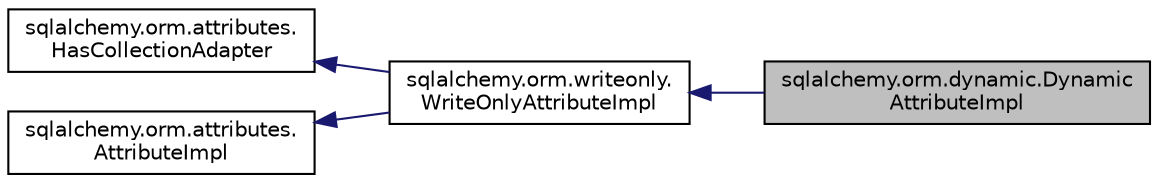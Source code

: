 digraph "sqlalchemy.orm.dynamic.DynamicAttributeImpl"
{
 // LATEX_PDF_SIZE
  edge [fontname="Helvetica",fontsize="10",labelfontname="Helvetica",labelfontsize="10"];
  node [fontname="Helvetica",fontsize="10",shape=record];
  rankdir="LR";
  Node1 [label="sqlalchemy.orm.dynamic.Dynamic\lAttributeImpl",height=0.2,width=0.4,color="black", fillcolor="grey75", style="filled", fontcolor="black",tooltip=" "];
  Node2 -> Node1 [dir="back",color="midnightblue",fontsize="10",style="solid",fontname="Helvetica"];
  Node2 [label="sqlalchemy.orm.writeonly.\lWriteOnlyAttributeImpl",height=0.2,width=0.4,color="black", fillcolor="white", style="filled",URL="$classsqlalchemy_1_1orm_1_1writeonly_1_1WriteOnlyAttributeImpl.html",tooltip=" "];
  Node3 -> Node2 [dir="back",color="midnightblue",fontsize="10",style="solid",fontname="Helvetica"];
  Node3 [label="sqlalchemy.orm.attributes.\lHasCollectionAdapter",height=0.2,width=0.4,color="black", fillcolor="white", style="filled",URL="$classsqlalchemy_1_1orm_1_1attributes_1_1HasCollectionAdapter.html",tooltip=" "];
  Node4 -> Node2 [dir="back",color="midnightblue",fontsize="10",style="solid",fontname="Helvetica"];
  Node4 [label="sqlalchemy.orm.attributes.\lAttributeImpl",height=0.2,width=0.4,color="black", fillcolor="white", style="filled",URL="$classsqlalchemy_1_1orm_1_1attributes_1_1AttributeImpl.html",tooltip=" "];
}
